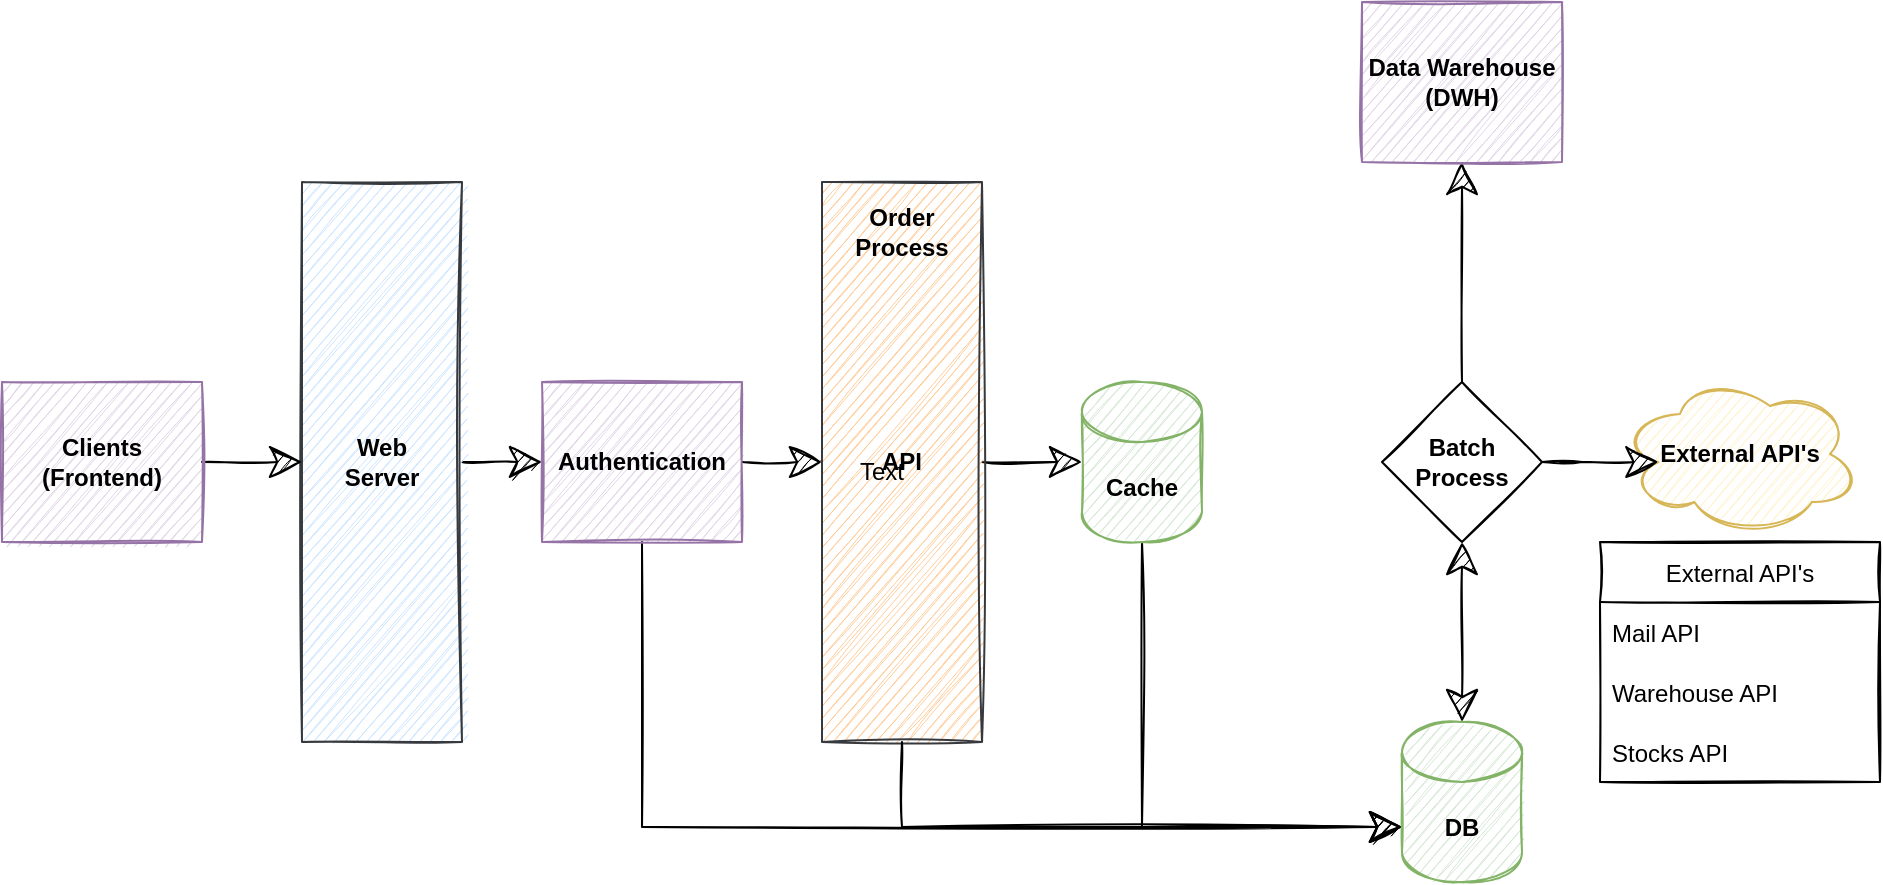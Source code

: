 <mxfile version="20.3.0" type="github">
  <diagram id="1CdudmdVoag2Nz7i6Tcs" name="Page-1">
    <mxGraphModel dx="1902" dy="1127" grid="0" gridSize="10" guides="1" tooltips="1" connect="1" arrows="1" fold="1" page="0" pageScale="1" pageWidth="850" pageHeight="1100" background="none" math="0" shadow="0">
      <root>
        <mxCell id="0" />
        <mxCell id="1" parent="0" />
        <mxCell id="EXf6MUU_xvwRuJCJNYpw-18" style="edgeStyle=none;rounded=0;sketch=1;orthogonalLoop=1;jettySize=auto;html=1;exitX=1;exitY=0.5;exitDx=0;exitDy=0;entryX=0;entryY=0.5;entryDx=0;entryDy=0;entryPerimeter=0;endArrow=classic;endFill=1;startSize=14;endSize=14;sourcePerimeterSpacing=8;targetPerimeterSpacing=8;" edge="1" parent="1" source="EXf6MUU_xvwRuJCJNYpw-1" target="EXf6MUU_xvwRuJCJNYpw-17">
          <mxGeometry relative="1" as="geometry" />
        </mxCell>
        <mxCell id="EXf6MUU_xvwRuJCJNYpw-7" style="edgeStyle=none;rounded=0;orthogonalLoop=1;jettySize=auto;html=1;exitX=1;exitY=0.5;exitDx=0;exitDy=0;entryX=0;entryY=0.5;entryDx=0;entryDy=0;endArrow=classic;startSize=14;endSize=14;sourcePerimeterSpacing=8;targetPerimeterSpacing=8;sketch=1;endFill=1;" edge="1" parent="1" source="EXf6MUU_xvwRuJCJNYpw-4" target="EXf6MUU_xvwRuJCJNYpw-5">
          <mxGeometry relative="1" as="geometry" />
        </mxCell>
        <mxCell id="EXf6MUU_xvwRuJCJNYpw-4" value="Web&lt;br&gt;Server" style="rounded=0;whiteSpace=wrap;html=1;hachureGap=4;fillColor=#cce5ff;strokeColor=#36393d;sketch=1;fontStyle=1" vertex="1" parent="1">
          <mxGeometry x="-140" y="80" width="80" height="280" as="geometry" />
        </mxCell>
        <mxCell id="EXf6MUU_xvwRuJCJNYpw-8" style="edgeStyle=none;rounded=0;sketch=1;orthogonalLoop=1;jettySize=auto;html=1;exitX=1;exitY=0.5;exitDx=0;exitDy=0;entryX=0;entryY=0.5;entryDx=0;entryDy=0;endArrow=classic;endFill=1;startSize=14;endSize=14;sourcePerimeterSpacing=8;targetPerimeterSpacing=8;" edge="1" parent="1" source="EXf6MUU_xvwRuJCJNYpw-5" target="EXf6MUU_xvwRuJCJNYpw-1">
          <mxGeometry relative="1" as="geometry" />
        </mxCell>
        <mxCell id="EXf6MUU_xvwRuJCJNYpw-24" style="edgeStyle=orthogonalEdgeStyle;rounded=0;sketch=1;orthogonalLoop=1;jettySize=auto;html=1;exitX=0.5;exitY=1;exitDx=0;exitDy=0;entryX=0;entryY=0;entryDx=0;entryDy=52.5;entryPerimeter=0;endArrow=classic;endFill=1;startSize=14;endSize=14;sourcePerimeterSpacing=8;targetPerimeterSpacing=8;" edge="1" parent="1" source="EXf6MUU_xvwRuJCJNYpw-5" target="EXf6MUU_xvwRuJCJNYpw-21">
          <mxGeometry relative="1" as="geometry" />
        </mxCell>
        <mxCell id="EXf6MUU_xvwRuJCJNYpw-5" value="Authentication" style="rounded=0;whiteSpace=wrap;html=1;hachureGap=4;fillColor=#e1d5e7;strokeColor=#9673a6;sketch=1;fontStyle=1" vertex="1" parent="1">
          <mxGeometry x="-20" y="180" width="100" height="80" as="geometry" />
        </mxCell>
        <mxCell id="EXf6MUU_xvwRuJCJNYpw-9" value="&lt;b&gt;External API&#39;s&lt;/b&gt;" style="ellipse;shape=cloud;whiteSpace=wrap;html=1;labelBackgroundColor=none;sketch=1;hachureGap=4;fillColor=#fff2cc;strokeColor=#d6b656;" vertex="1" parent="1">
          <mxGeometry x="519" y="176" width="120" height="80" as="geometry" />
        </mxCell>
        <mxCell id="EXf6MUU_xvwRuJCJNYpw-16" style="edgeStyle=none;rounded=0;sketch=1;orthogonalLoop=1;jettySize=auto;html=1;exitX=1;exitY=0.5;exitDx=0;exitDy=0;entryX=0;entryY=0.5;entryDx=0;entryDy=0;endArrow=classic;endFill=1;startSize=14;endSize=14;sourcePerimeterSpacing=8;targetPerimeterSpacing=8;" edge="1" parent="1" source="EXf6MUU_xvwRuJCJNYpw-15" target="EXf6MUU_xvwRuJCJNYpw-4">
          <mxGeometry relative="1" as="geometry" />
        </mxCell>
        <mxCell id="EXf6MUU_xvwRuJCJNYpw-15" value="Clients&lt;br&gt;(Frontend)" style="rounded=0;whiteSpace=wrap;html=1;hachureGap=4;fillColor=#e1d5e7;strokeColor=#9673a6;sketch=1;fontStyle=1" vertex="1" parent="1">
          <mxGeometry x="-290" y="180" width="100" height="80" as="geometry" />
        </mxCell>
        <mxCell id="EXf6MUU_xvwRuJCJNYpw-22" style="edgeStyle=orthogonalEdgeStyle;rounded=0;sketch=1;orthogonalLoop=1;jettySize=auto;html=1;exitX=0.5;exitY=1;exitDx=0;exitDy=0;exitPerimeter=0;entryX=0;entryY=0;entryDx=0;entryDy=52.5;entryPerimeter=0;endArrow=classic;endFill=1;startSize=14;endSize=14;sourcePerimeterSpacing=8;targetPerimeterSpacing=8;" edge="1" parent="1" source="EXf6MUU_xvwRuJCJNYpw-17" target="EXf6MUU_xvwRuJCJNYpw-21">
          <mxGeometry relative="1" as="geometry" />
        </mxCell>
        <mxCell id="EXf6MUU_xvwRuJCJNYpw-17" value="&lt;b&gt;Cache&lt;/b&gt;" style="shape=cylinder3;whiteSpace=wrap;html=1;boundedLbl=1;backgroundOutline=1;size=15;labelBackgroundColor=none;sketch=1;hachureGap=4;fillColor=#d5e8d4;strokeColor=#82b366;" vertex="1" parent="1">
          <mxGeometry x="250" y="180" width="60" height="80" as="geometry" />
        </mxCell>
        <mxCell id="EXf6MUU_xvwRuJCJNYpw-20" value="" style="group" vertex="1" connectable="0" parent="1">
          <mxGeometry x="120" y="80" width="80" height="280" as="geometry" />
        </mxCell>
        <mxCell id="EXf6MUU_xvwRuJCJNYpw-1" value="API" style="rounded=0;whiteSpace=wrap;html=1;hachureGap=4;fillColor=#ffcc99;strokeColor=#36393d;sketch=1;fontStyle=1" vertex="1" parent="EXf6MUU_xvwRuJCJNYpw-20">
          <mxGeometry width="80" height="280" as="geometry" />
        </mxCell>
        <mxCell id="EXf6MUU_xvwRuJCJNYpw-3" value="&lt;b&gt;Order Process&lt;/b&gt;" style="text;html=1;align=center;verticalAlign=middle;whiteSpace=wrap;rounded=0;labelBackgroundColor=none;sketch=1;hachureGap=4;fillColor=none;" vertex="1" parent="EXf6MUU_xvwRuJCJNYpw-20">
          <mxGeometry x="10" y="10" width="60" height="30" as="geometry" />
        </mxCell>
        <mxCell id="EXf6MUU_xvwRuJCJNYpw-26" style="edgeStyle=orthogonalEdgeStyle;rounded=0;sketch=1;orthogonalLoop=1;jettySize=auto;html=1;exitX=0.5;exitY=0;exitDx=0;exitDy=0;exitPerimeter=0;entryX=0.5;entryY=1;entryDx=0;entryDy=0;startArrow=classic;startFill=1;endArrow=classic;endFill=1;startSize=14;endSize=14;sourcePerimeterSpacing=8;targetPerimeterSpacing=8;" edge="1" parent="1" source="EXf6MUU_xvwRuJCJNYpw-21" target="EXf6MUU_xvwRuJCJNYpw-25">
          <mxGeometry relative="1" as="geometry" />
        </mxCell>
        <mxCell id="EXf6MUU_xvwRuJCJNYpw-21" value="&lt;b&gt;DB&lt;/b&gt;" style="shape=cylinder3;whiteSpace=wrap;html=1;boundedLbl=1;backgroundOutline=1;size=15;labelBackgroundColor=none;sketch=1;hachureGap=4;fillColor=#d5e8d4;strokeColor=#82b366;" vertex="1" parent="1">
          <mxGeometry x="410" y="350" width="60" height="80" as="geometry" />
        </mxCell>
        <mxCell id="EXf6MUU_xvwRuJCJNYpw-23" style="edgeStyle=orthogonalEdgeStyle;rounded=0;sketch=1;orthogonalLoop=1;jettySize=auto;html=1;exitX=0.5;exitY=1;exitDx=0;exitDy=0;entryX=0;entryY=0;entryDx=0;entryDy=52.5;entryPerimeter=0;endArrow=classic;endFill=1;startSize=14;endSize=14;sourcePerimeterSpacing=8;targetPerimeterSpacing=8;" edge="1" parent="1" source="EXf6MUU_xvwRuJCJNYpw-1" target="EXf6MUU_xvwRuJCJNYpw-21">
          <mxGeometry relative="1" as="geometry" />
        </mxCell>
        <mxCell id="EXf6MUU_xvwRuJCJNYpw-28" style="edgeStyle=orthogonalEdgeStyle;rounded=0;sketch=1;orthogonalLoop=1;jettySize=auto;html=1;exitX=0.5;exitY=0;exitDx=0;exitDy=0;entryX=0.5;entryY=1;entryDx=0;entryDy=0;startArrow=none;startFill=0;endArrow=classic;endFill=1;startSize=14;endSize=14;sourcePerimeterSpacing=8;targetPerimeterSpacing=8;" edge="1" parent="1" source="EXf6MUU_xvwRuJCJNYpw-25" target="EXf6MUU_xvwRuJCJNYpw-27">
          <mxGeometry relative="1" as="geometry" />
        </mxCell>
        <mxCell id="EXf6MUU_xvwRuJCJNYpw-29" style="edgeStyle=orthogonalEdgeStyle;rounded=0;sketch=1;orthogonalLoop=1;jettySize=auto;html=1;exitX=1;exitY=0.5;exitDx=0;exitDy=0;entryX=0.16;entryY=0.55;entryDx=0;entryDy=0;entryPerimeter=0;startArrow=none;startFill=0;endArrow=classic;endFill=1;startSize=14;endSize=14;sourcePerimeterSpacing=8;targetPerimeterSpacing=8;" edge="1" parent="1" source="EXf6MUU_xvwRuJCJNYpw-25" target="EXf6MUU_xvwRuJCJNYpw-9">
          <mxGeometry relative="1" as="geometry" />
        </mxCell>
        <mxCell id="EXf6MUU_xvwRuJCJNYpw-25" value="&lt;b&gt;Batch&lt;br&gt;Process&lt;/b&gt;" style="rhombus;whiteSpace=wrap;html=1;labelBackgroundColor=none;sketch=1;hachureGap=4;fillColor=none;" vertex="1" parent="1">
          <mxGeometry x="400" y="180" width="80" height="80" as="geometry" />
        </mxCell>
        <mxCell id="EXf6MUU_xvwRuJCJNYpw-27" value="Data Warehouse&lt;br&gt;(DWH)" style="rounded=0;whiteSpace=wrap;html=1;hachureGap=4;fillColor=#e1d5e7;strokeColor=#9673a6;sketch=1;fontStyle=1" vertex="1" parent="1">
          <mxGeometry x="390" y="-10" width="100" height="80" as="geometry" />
        </mxCell>
        <mxCell id="EXf6MUU_xvwRuJCJNYpw-30" value="External API&#39;s" style="swimlane;fontStyle=0;childLayout=stackLayout;horizontal=1;startSize=30;horizontalStack=0;resizeParent=1;resizeParentMax=0;resizeLast=0;collapsible=1;marginBottom=0;labelBackgroundColor=none;sketch=1;hachureGap=4;fillColor=none;" vertex="1" parent="1">
          <mxGeometry x="509" y="260" width="140" height="120" as="geometry">
            <mxRectangle x="509" y="260" width="110" height="30" as="alternateBounds" />
          </mxGeometry>
        </mxCell>
        <mxCell id="EXf6MUU_xvwRuJCJNYpw-31" value="Mail API" style="text;strokeColor=none;fillColor=none;align=left;verticalAlign=middle;spacingLeft=4;spacingRight=4;overflow=hidden;points=[[0,0.5],[1,0.5]];portConstraint=eastwest;rotatable=0;labelBackgroundColor=none;sketch=1;hachureGap=4;" vertex="1" parent="EXf6MUU_xvwRuJCJNYpw-30">
          <mxGeometry y="30" width="140" height="30" as="geometry" />
        </mxCell>
        <mxCell id="EXf6MUU_xvwRuJCJNYpw-32" value="Warehouse API" style="text;strokeColor=none;fillColor=none;align=left;verticalAlign=middle;spacingLeft=4;spacingRight=4;overflow=hidden;points=[[0,0.5],[1,0.5]];portConstraint=eastwest;rotatable=0;labelBackgroundColor=none;sketch=1;hachureGap=4;" vertex="1" parent="EXf6MUU_xvwRuJCJNYpw-30">
          <mxGeometry y="60" width="140" height="30" as="geometry" />
        </mxCell>
        <mxCell id="EXf6MUU_xvwRuJCJNYpw-33" value="Stocks API" style="text;strokeColor=none;fillColor=none;align=left;verticalAlign=middle;spacingLeft=4;spacingRight=4;overflow=hidden;points=[[0,0.5],[1,0.5]];portConstraint=eastwest;rotatable=0;labelBackgroundColor=none;sketch=1;hachureGap=4;" vertex="1" parent="EXf6MUU_xvwRuJCJNYpw-30">
          <mxGeometry y="90" width="140" height="30" as="geometry" />
        </mxCell>
        <mxCell id="EXf6MUU_xvwRuJCJNYpw-34" value="Text" style="text;strokeColor=none;fillColor=none;html=1;align=center;verticalAlign=middle;whiteSpace=wrap;rounded=0;labelBackgroundColor=none;sketch=1;hachureGap=4;" vertex="1" parent="1">
          <mxGeometry x="120" y="210" width="60" height="30" as="geometry" />
        </mxCell>
      </root>
    </mxGraphModel>
  </diagram>
</mxfile>
